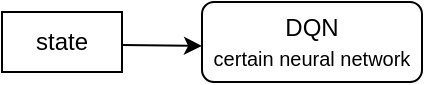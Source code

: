 <mxfile version="23.0.2" type="github">
  <diagram name="第 1 页" id="4oUNClY9qSjRjuL-bmPs">
    <mxGraphModel dx="921" dy="947" grid="1" gridSize="10" guides="1" tooltips="1" connect="1" arrows="1" fold="1" page="1" pageScale="1" pageWidth="827" pageHeight="1169" math="0" shadow="0">
      <root>
        <mxCell id="0" />
        <mxCell id="1" parent="0" />
        <mxCell id="M_dUU4IW7gTU8B-7q8Td-1" value="state" style="rounded=0;whiteSpace=wrap;html=1;" vertex="1" parent="1">
          <mxGeometry x="150" y="260" width="60" height="30" as="geometry" />
        </mxCell>
        <mxCell id="M_dUU4IW7gTU8B-7q8Td-4" value="" style="endArrow=classic;html=1;rounded=0;" edge="1" parent="1">
          <mxGeometry width="50" height="50" relative="1" as="geometry">
            <mxPoint x="210" y="276.5" as="sourcePoint" />
            <mxPoint x="250" y="277" as="targetPoint" />
          </mxGeometry>
        </mxCell>
        <mxCell id="M_dUU4IW7gTU8B-7q8Td-5" value="DQN&lt;br&gt;&lt;font style=&quot;font-size: 10px;&quot;&gt;certain neural network&lt;/font&gt;" style="rounded=1;whiteSpace=wrap;html=1;" vertex="1" parent="1">
          <mxGeometry x="250" y="255" width="110" height="40" as="geometry" />
        </mxCell>
      </root>
    </mxGraphModel>
  </diagram>
</mxfile>
